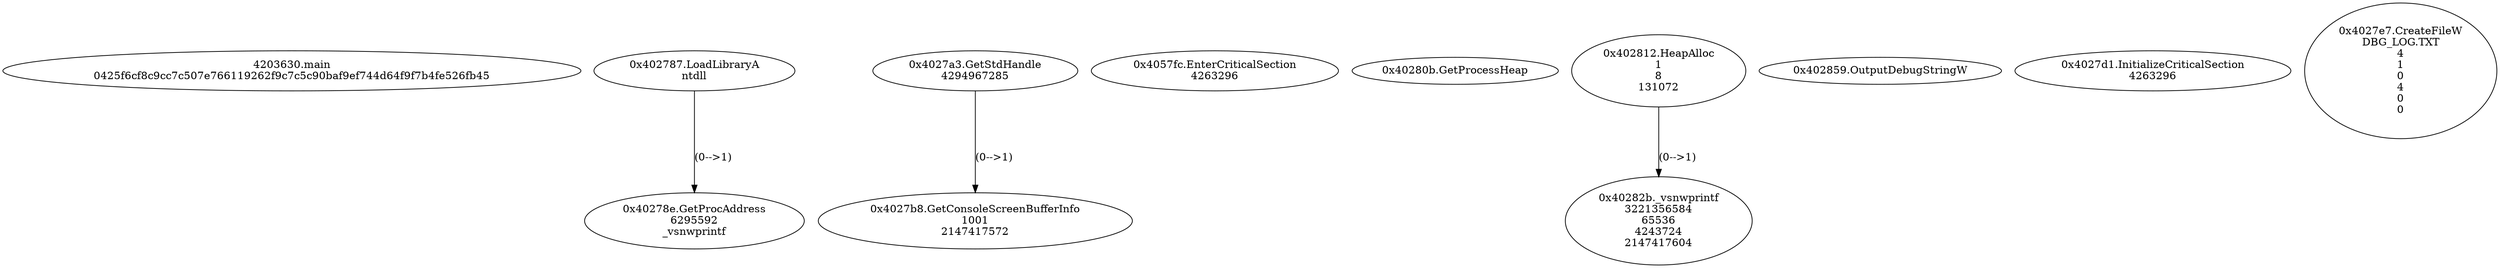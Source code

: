 // Global SCDG with merge call
digraph {
	0 [label="4203630.main
0425f6cf8c9cc7c507e766119262f9c7c5c90baf9ef744d64f9f7b4fe526fb45"]
	1 [label="0x402787.LoadLibraryA
ntdll"]
	2 [label="0x40278e.GetProcAddress
6295592
_vsnwprintf"]
	1 -> 2 [label="(0-->1)"]
	3 [label="0x4027a3.GetStdHandle
4294967285"]
	4 [label="0x4027b8.GetConsoleScreenBufferInfo
1001
2147417572"]
	3 -> 4 [label="(0-->1)"]
	5 [label="0x4057fc.EnterCriticalSection
4263296"]
	6 [label="0x40280b.GetProcessHeap
"]
	7 [label="0x402812.HeapAlloc
1
8
131072"]
	8 [label="0x40282b._vsnwprintf
3221356584
65536
4243724
2147417604"]
	7 -> 8 [label="(0-->1)"]
	9 [label="0x402859.OutputDebugStringW
"]
	10 [label="0x4027d1.InitializeCriticalSection
4263296"]
	11 [label="0x4027e7.CreateFileW
DBG_LOG.TXT
4
1
0
4
0
0"]
}
